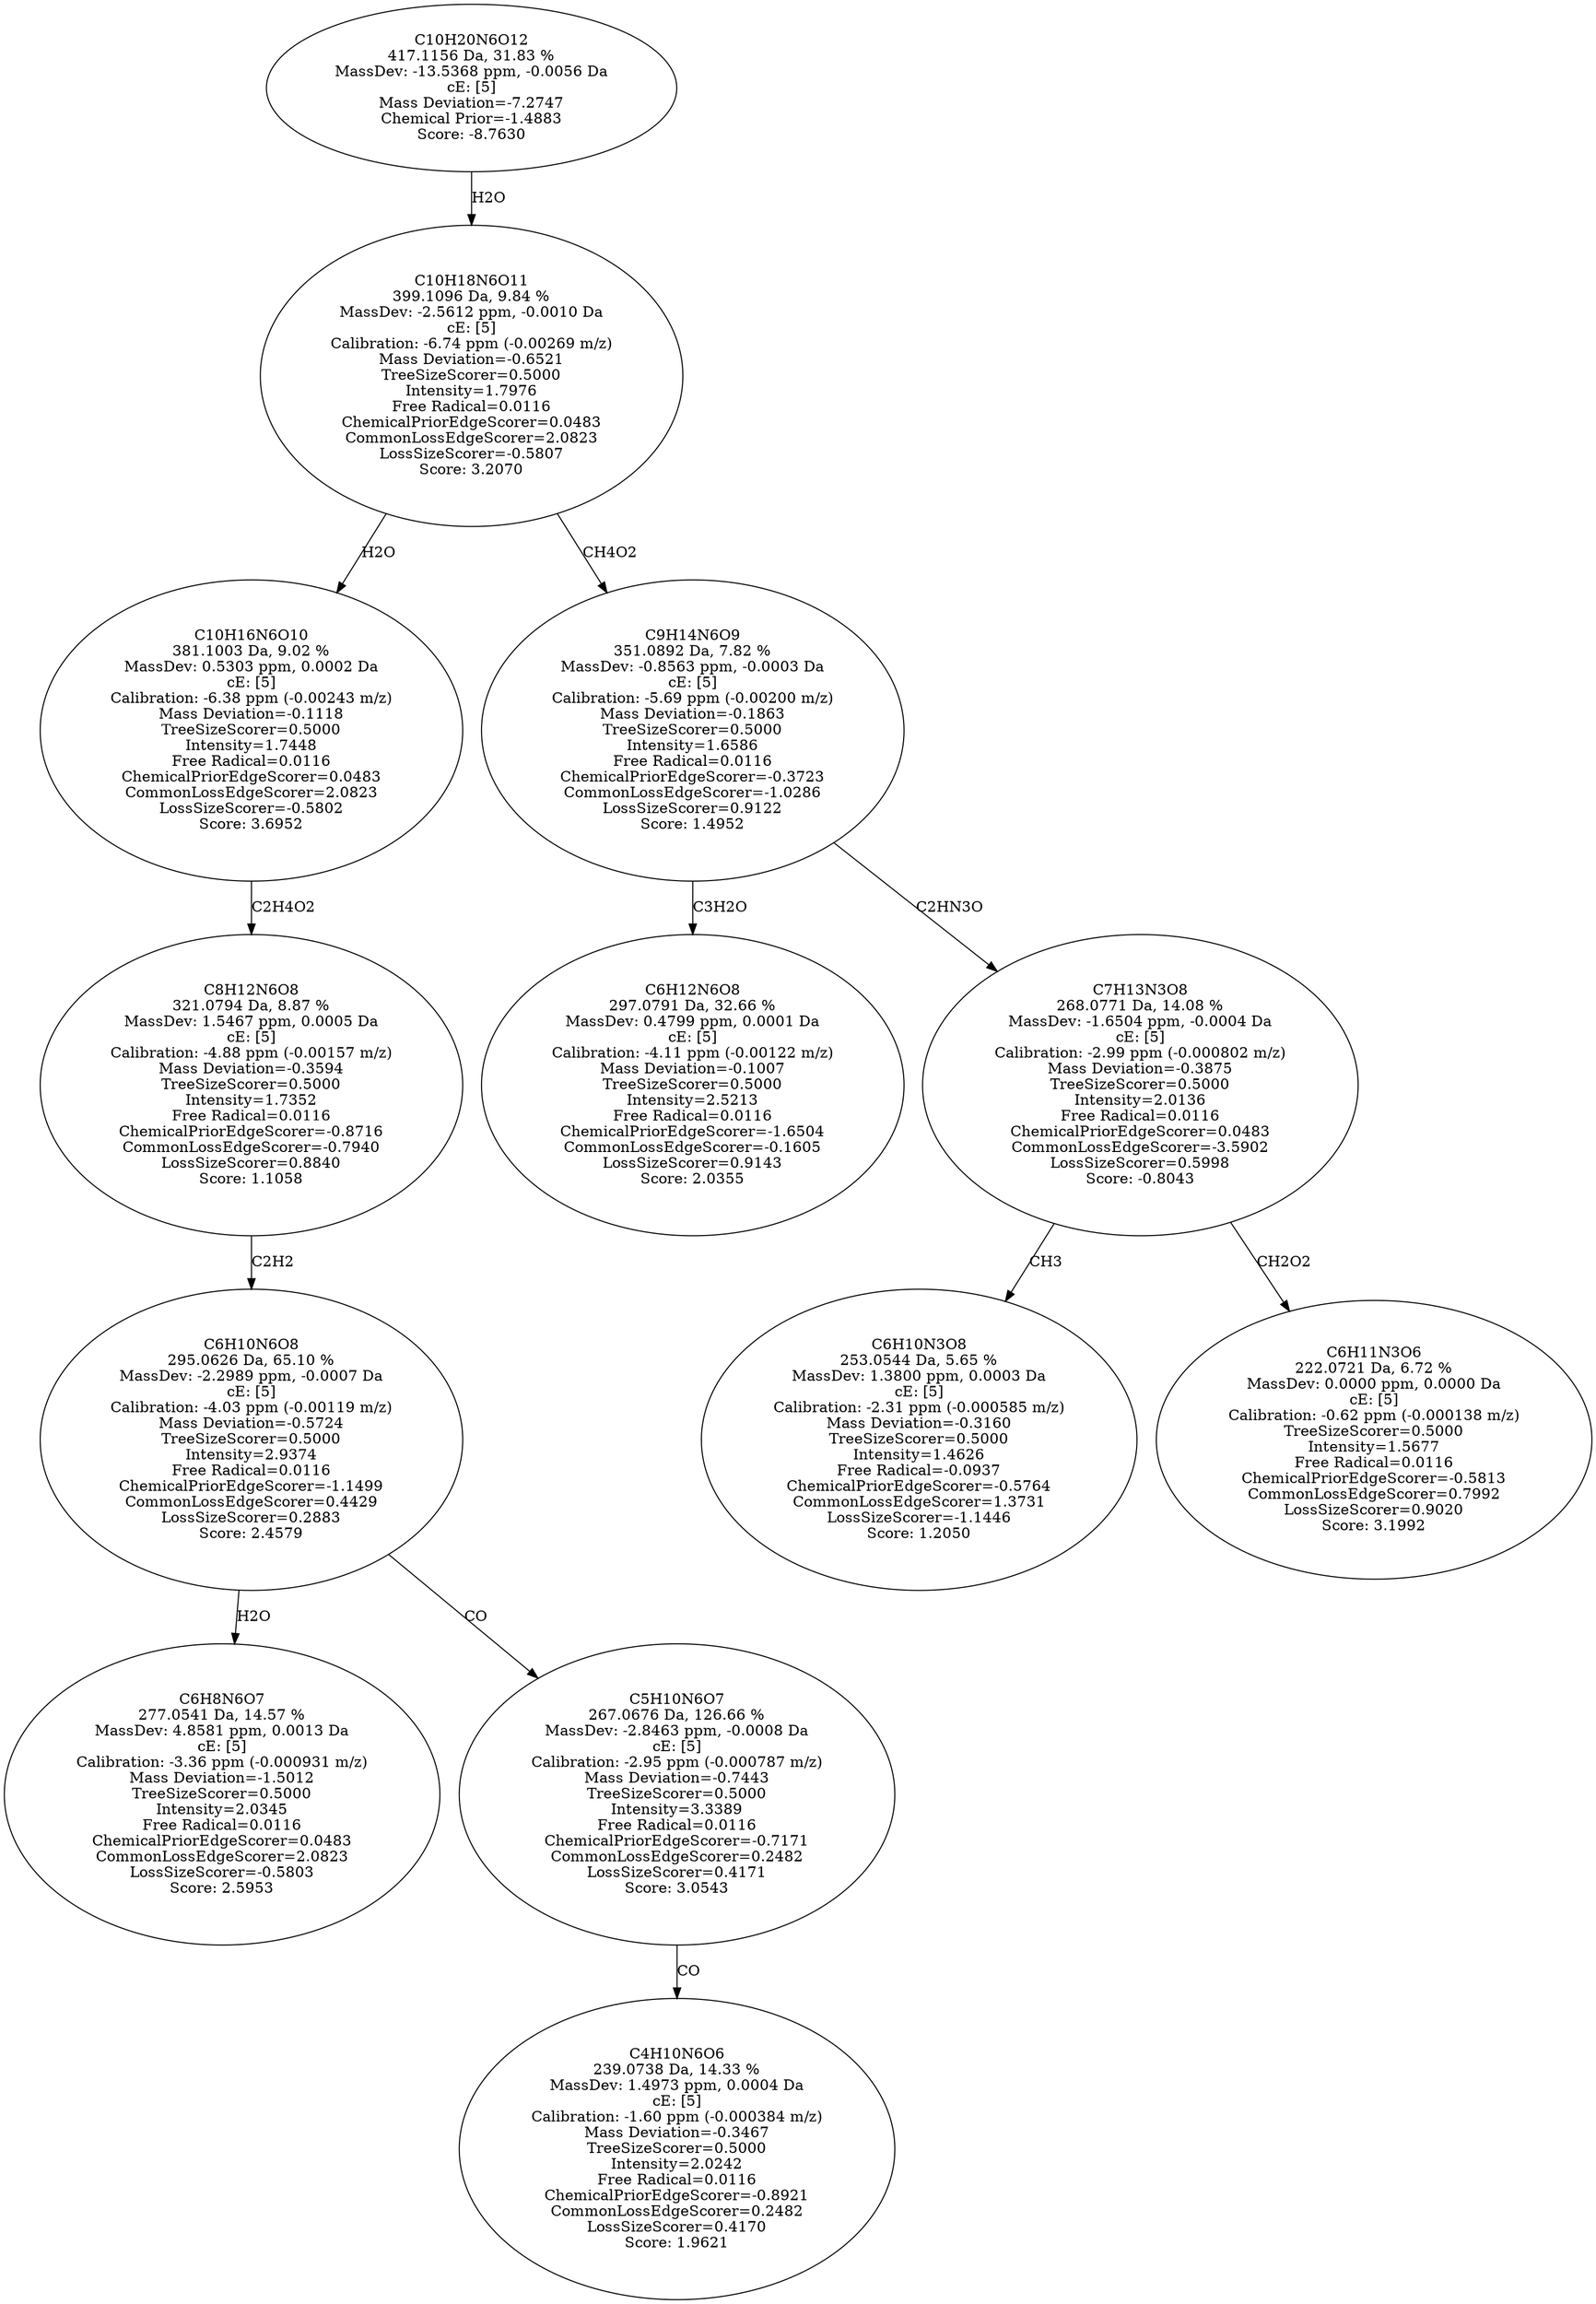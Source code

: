 strict digraph {
v1 [label="C6H8N6O7\n277.0541 Da, 14.57 %\nMassDev: 4.8581 ppm, 0.0013 Da\ncE: [5]\nCalibration: -3.36 ppm (-0.000931 m/z)\nMass Deviation=-1.5012\nTreeSizeScorer=0.5000\nIntensity=2.0345\nFree Radical=0.0116\nChemicalPriorEdgeScorer=0.0483\nCommonLossEdgeScorer=2.0823\nLossSizeScorer=-0.5803\nScore: 2.5953"];
v2 [label="C4H10N6O6\n239.0738 Da, 14.33 %\nMassDev: 1.4973 ppm, 0.0004 Da\ncE: [5]\nCalibration: -1.60 ppm (-0.000384 m/z)\nMass Deviation=-0.3467\nTreeSizeScorer=0.5000\nIntensity=2.0242\nFree Radical=0.0116\nChemicalPriorEdgeScorer=-0.8921\nCommonLossEdgeScorer=0.2482\nLossSizeScorer=0.4170\nScore: 1.9621"];
v3 [label="C5H10N6O7\n267.0676 Da, 126.66 %\nMassDev: -2.8463 ppm, -0.0008 Da\ncE: [5]\nCalibration: -2.95 ppm (-0.000787 m/z)\nMass Deviation=-0.7443\nTreeSizeScorer=0.5000\nIntensity=3.3389\nFree Radical=0.0116\nChemicalPriorEdgeScorer=-0.7171\nCommonLossEdgeScorer=0.2482\nLossSizeScorer=0.4171\nScore: 3.0543"];
v4 [label="C6H10N6O8\n295.0626 Da, 65.10 %\nMassDev: -2.2989 ppm, -0.0007 Da\ncE: [5]\nCalibration: -4.03 ppm (-0.00119 m/z)\nMass Deviation=-0.5724\nTreeSizeScorer=0.5000\nIntensity=2.9374\nFree Radical=0.0116\nChemicalPriorEdgeScorer=-1.1499\nCommonLossEdgeScorer=0.4429\nLossSizeScorer=0.2883\nScore: 2.4579"];
v5 [label="C8H12N6O8\n321.0794 Da, 8.87 %\nMassDev: 1.5467 ppm, 0.0005 Da\ncE: [5]\nCalibration: -4.88 ppm (-0.00157 m/z)\nMass Deviation=-0.3594\nTreeSizeScorer=0.5000\nIntensity=1.7352\nFree Radical=0.0116\nChemicalPriorEdgeScorer=-0.8716\nCommonLossEdgeScorer=-0.7940\nLossSizeScorer=0.8840\nScore: 1.1058"];
v6 [label="C10H16N6O10\n381.1003 Da, 9.02 %\nMassDev: 0.5303 ppm, 0.0002 Da\ncE: [5]\nCalibration: -6.38 ppm (-0.00243 m/z)\nMass Deviation=-0.1118\nTreeSizeScorer=0.5000\nIntensity=1.7448\nFree Radical=0.0116\nChemicalPriorEdgeScorer=0.0483\nCommonLossEdgeScorer=2.0823\nLossSizeScorer=-0.5802\nScore: 3.6952"];
v7 [label="C6H12N6O8\n297.0791 Da, 32.66 %\nMassDev: 0.4799 ppm, 0.0001 Da\ncE: [5]\nCalibration: -4.11 ppm (-0.00122 m/z)\nMass Deviation=-0.1007\nTreeSizeScorer=0.5000\nIntensity=2.5213\nFree Radical=0.0116\nChemicalPriorEdgeScorer=-1.6504\nCommonLossEdgeScorer=-0.1605\nLossSizeScorer=0.9143\nScore: 2.0355"];
v8 [label="C6H10N3O8\n253.0544 Da, 5.65 %\nMassDev: 1.3800 ppm, 0.0003 Da\ncE: [5]\nCalibration: -2.31 ppm (-0.000585 m/z)\nMass Deviation=-0.3160\nTreeSizeScorer=0.5000\nIntensity=1.4626\nFree Radical=-0.0937\nChemicalPriorEdgeScorer=-0.5764\nCommonLossEdgeScorer=1.3731\nLossSizeScorer=-1.1446\nScore: 1.2050"];
v9 [label="C6H11N3O6\n222.0721 Da, 6.72 %\nMassDev: 0.0000 ppm, 0.0000 Da\ncE: [5]\nCalibration: -0.62 ppm (-0.000138 m/z)\nTreeSizeScorer=0.5000\nIntensity=1.5677\nFree Radical=0.0116\nChemicalPriorEdgeScorer=-0.5813\nCommonLossEdgeScorer=0.7992\nLossSizeScorer=0.9020\nScore: 3.1992"];
v10 [label="C7H13N3O8\n268.0771 Da, 14.08 %\nMassDev: -1.6504 ppm, -0.0004 Da\ncE: [5]\nCalibration: -2.99 ppm (-0.000802 m/z)\nMass Deviation=-0.3875\nTreeSizeScorer=0.5000\nIntensity=2.0136\nFree Radical=0.0116\nChemicalPriorEdgeScorer=0.0483\nCommonLossEdgeScorer=-3.5902\nLossSizeScorer=0.5998\nScore: -0.8043"];
v11 [label="C9H14N6O9\n351.0892 Da, 7.82 %\nMassDev: -0.8563 ppm, -0.0003 Da\ncE: [5]\nCalibration: -5.69 ppm (-0.00200 m/z)\nMass Deviation=-0.1863\nTreeSizeScorer=0.5000\nIntensity=1.6586\nFree Radical=0.0116\nChemicalPriorEdgeScorer=-0.3723\nCommonLossEdgeScorer=-1.0286\nLossSizeScorer=0.9122\nScore: 1.4952"];
v12 [label="C10H18N6O11\n399.1096 Da, 9.84 %\nMassDev: -2.5612 ppm, -0.0010 Da\ncE: [5]\nCalibration: -6.74 ppm (-0.00269 m/z)\nMass Deviation=-0.6521\nTreeSizeScorer=0.5000\nIntensity=1.7976\nFree Radical=0.0116\nChemicalPriorEdgeScorer=0.0483\nCommonLossEdgeScorer=2.0823\nLossSizeScorer=-0.5807\nScore: 3.2070"];
v13 [label="C10H20N6O12\n417.1156 Da, 31.83 %\nMassDev: -13.5368 ppm, -0.0056 Da\ncE: [5]\nMass Deviation=-7.2747\nChemical Prior=-1.4883\nScore: -8.7630"];
v4 -> v1 [label="H2O"];
v3 -> v2 [label="CO"];
v4 -> v3 [label="CO"];
v5 -> v4 [label="C2H2"];
v6 -> v5 [label="C2H4O2"];
v12 -> v6 [label="H2O"];
v11 -> v7 [label="C3H2O"];
v10 -> v8 [label="CH3"];
v10 -> v9 [label="CH2O2"];
v11 -> v10 [label="C2HN3O"];
v12 -> v11 [label="CH4O2"];
v13 -> v12 [label="H2O"];
}